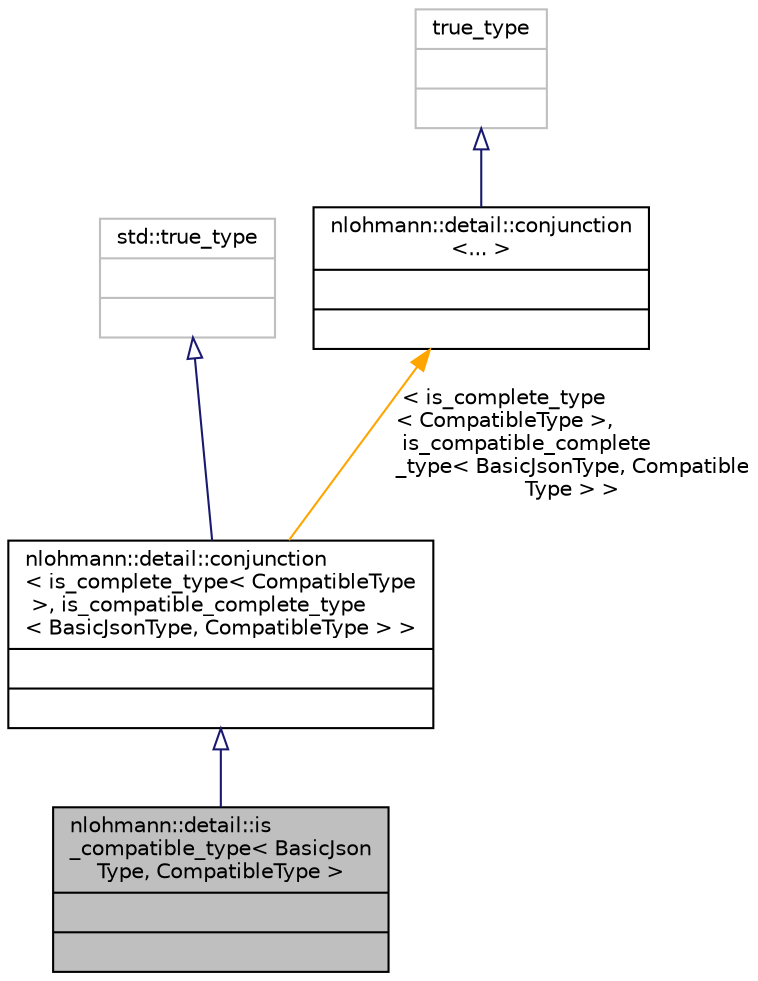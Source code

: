 digraph "nlohmann::detail::is_compatible_type&lt; BasicJsonType, CompatibleType &gt;"
{
 // INTERACTIVE_SVG=YES
  bgcolor="transparent";
  edge [fontname="Helvetica",fontsize="10",labelfontname="Helvetica",labelfontsize="10"];
  node [fontname="Helvetica",fontsize="10",shape=record];
  Node0 [label="{nlohmann::detail::is\l_compatible_type\< BasicJson\lType, CompatibleType \>\n||}",height=0.2,width=0.4,color="black", fillcolor="grey75", style="filled", fontcolor="black"];
  Node1 -> Node0 [dir="back",color="midnightblue",fontsize="10",style="solid",arrowtail="onormal",fontname="Helvetica"];
  Node1 [label="{nlohmann::detail::conjunction\l\< is_complete_type\< CompatibleType\l \>, is_compatible_complete_type\l\< BasicJsonType, CompatibleType \> \>\n||}",height=0.2,width=0.4,color="black",URL="$dd/dde/structnlohmann_1_1detail_1_1conjunction.html"];
  Node2 -> Node1 [dir="back",color="midnightblue",fontsize="10",style="solid",arrowtail="onormal",fontname="Helvetica"];
  Node2 [label="{std::true_type\n||}",height=0.2,width=0.4,color="grey75"];
  Node3 -> Node1 [dir="back",color="orange",fontsize="10",style="solid",label=" \< is_complete_type\l\< CompatibleType \>,\l is_compatible_complete\l_type\< BasicJsonType, Compatible\lType \> \>" ,fontname="Helvetica"];
  Node3 [label="{nlohmann::detail::conjunction\l\<... \>\n||}",height=0.2,width=0.4,color="black",URL="$dd/dde/structnlohmann_1_1detail_1_1conjunction.html"];
  Node4 -> Node3 [dir="back",color="midnightblue",fontsize="10",style="solid",arrowtail="onormal",fontname="Helvetica"];
  Node4 [label="{true_type\n||}",height=0.2,width=0.4,color="grey75"];
}
